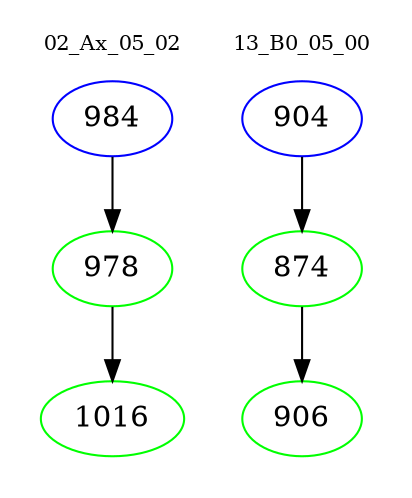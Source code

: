 digraph{
subgraph cluster_0 {
color = white
label = "02_Ax_05_02";
fontsize=10;
T0_984 [label="984", color="blue"]
T0_984 -> T0_978 [color="black"]
T0_978 [label="978", color="green"]
T0_978 -> T0_1016 [color="black"]
T0_1016 [label="1016", color="green"]
}
subgraph cluster_1 {
color = white
label = "13_B0_05_00";
fontsize=10;
T1_904 [label="904", color="blue"]
T1_904 -> T1_874 [color="black"]
T1_874 [label="874", color="green"]
T1_874 -> T1_906 [color="black"]
T1_906 [label="906", color="green"]
}
}
